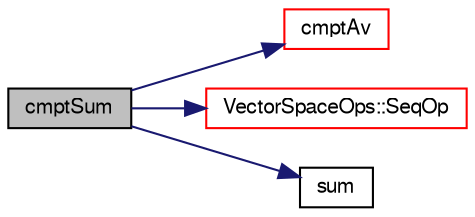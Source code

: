 digraph "cmptSum"
{
  bgcolor="transparent";
  edge [fontname="FreeSans",fontsize="10",labelfontname="FreeSans",labelfontsize="10"];
  node [fontname="FreeSans",fontsize="10",shape=record];
  rankdir="LR";
  Node129188 [label="cmptSum",height=0.2,width=0.4,color="black", fillcolor="grey75", style="filled", fontcolor="black"];
  Node129188 -> Node129189 [color="midnightblue",fontsize="10",style="solid",fontname="FreeSans"];
  Node129189 [label="cmptAv",height=0.2,width=0.4,color="red",URL="$a21124.html#a7af056d5acb329854c78eb3267468c11"];
  Node129188 -> Node129196 [color="midnightblue",fontsize="10",style="solid",fontname="FreeSans"];
  Node129196 [label="VectorSpaceOps::SeqOp",height=0.2,width=0.4,color="red",URL="$a28494.html#a795250159e68e47abe1d86f5b2873c04"];
  Node129188 -> Node129198 [color="midnightblue",fontsize="10",style="solid",fontname="FreeSans"];
  Node129198 [label="sum",height=0.2,width=0.4,color="black",URL="$a21124.html#a3d8733143aad0e03b300186ab4bef137"];
}
